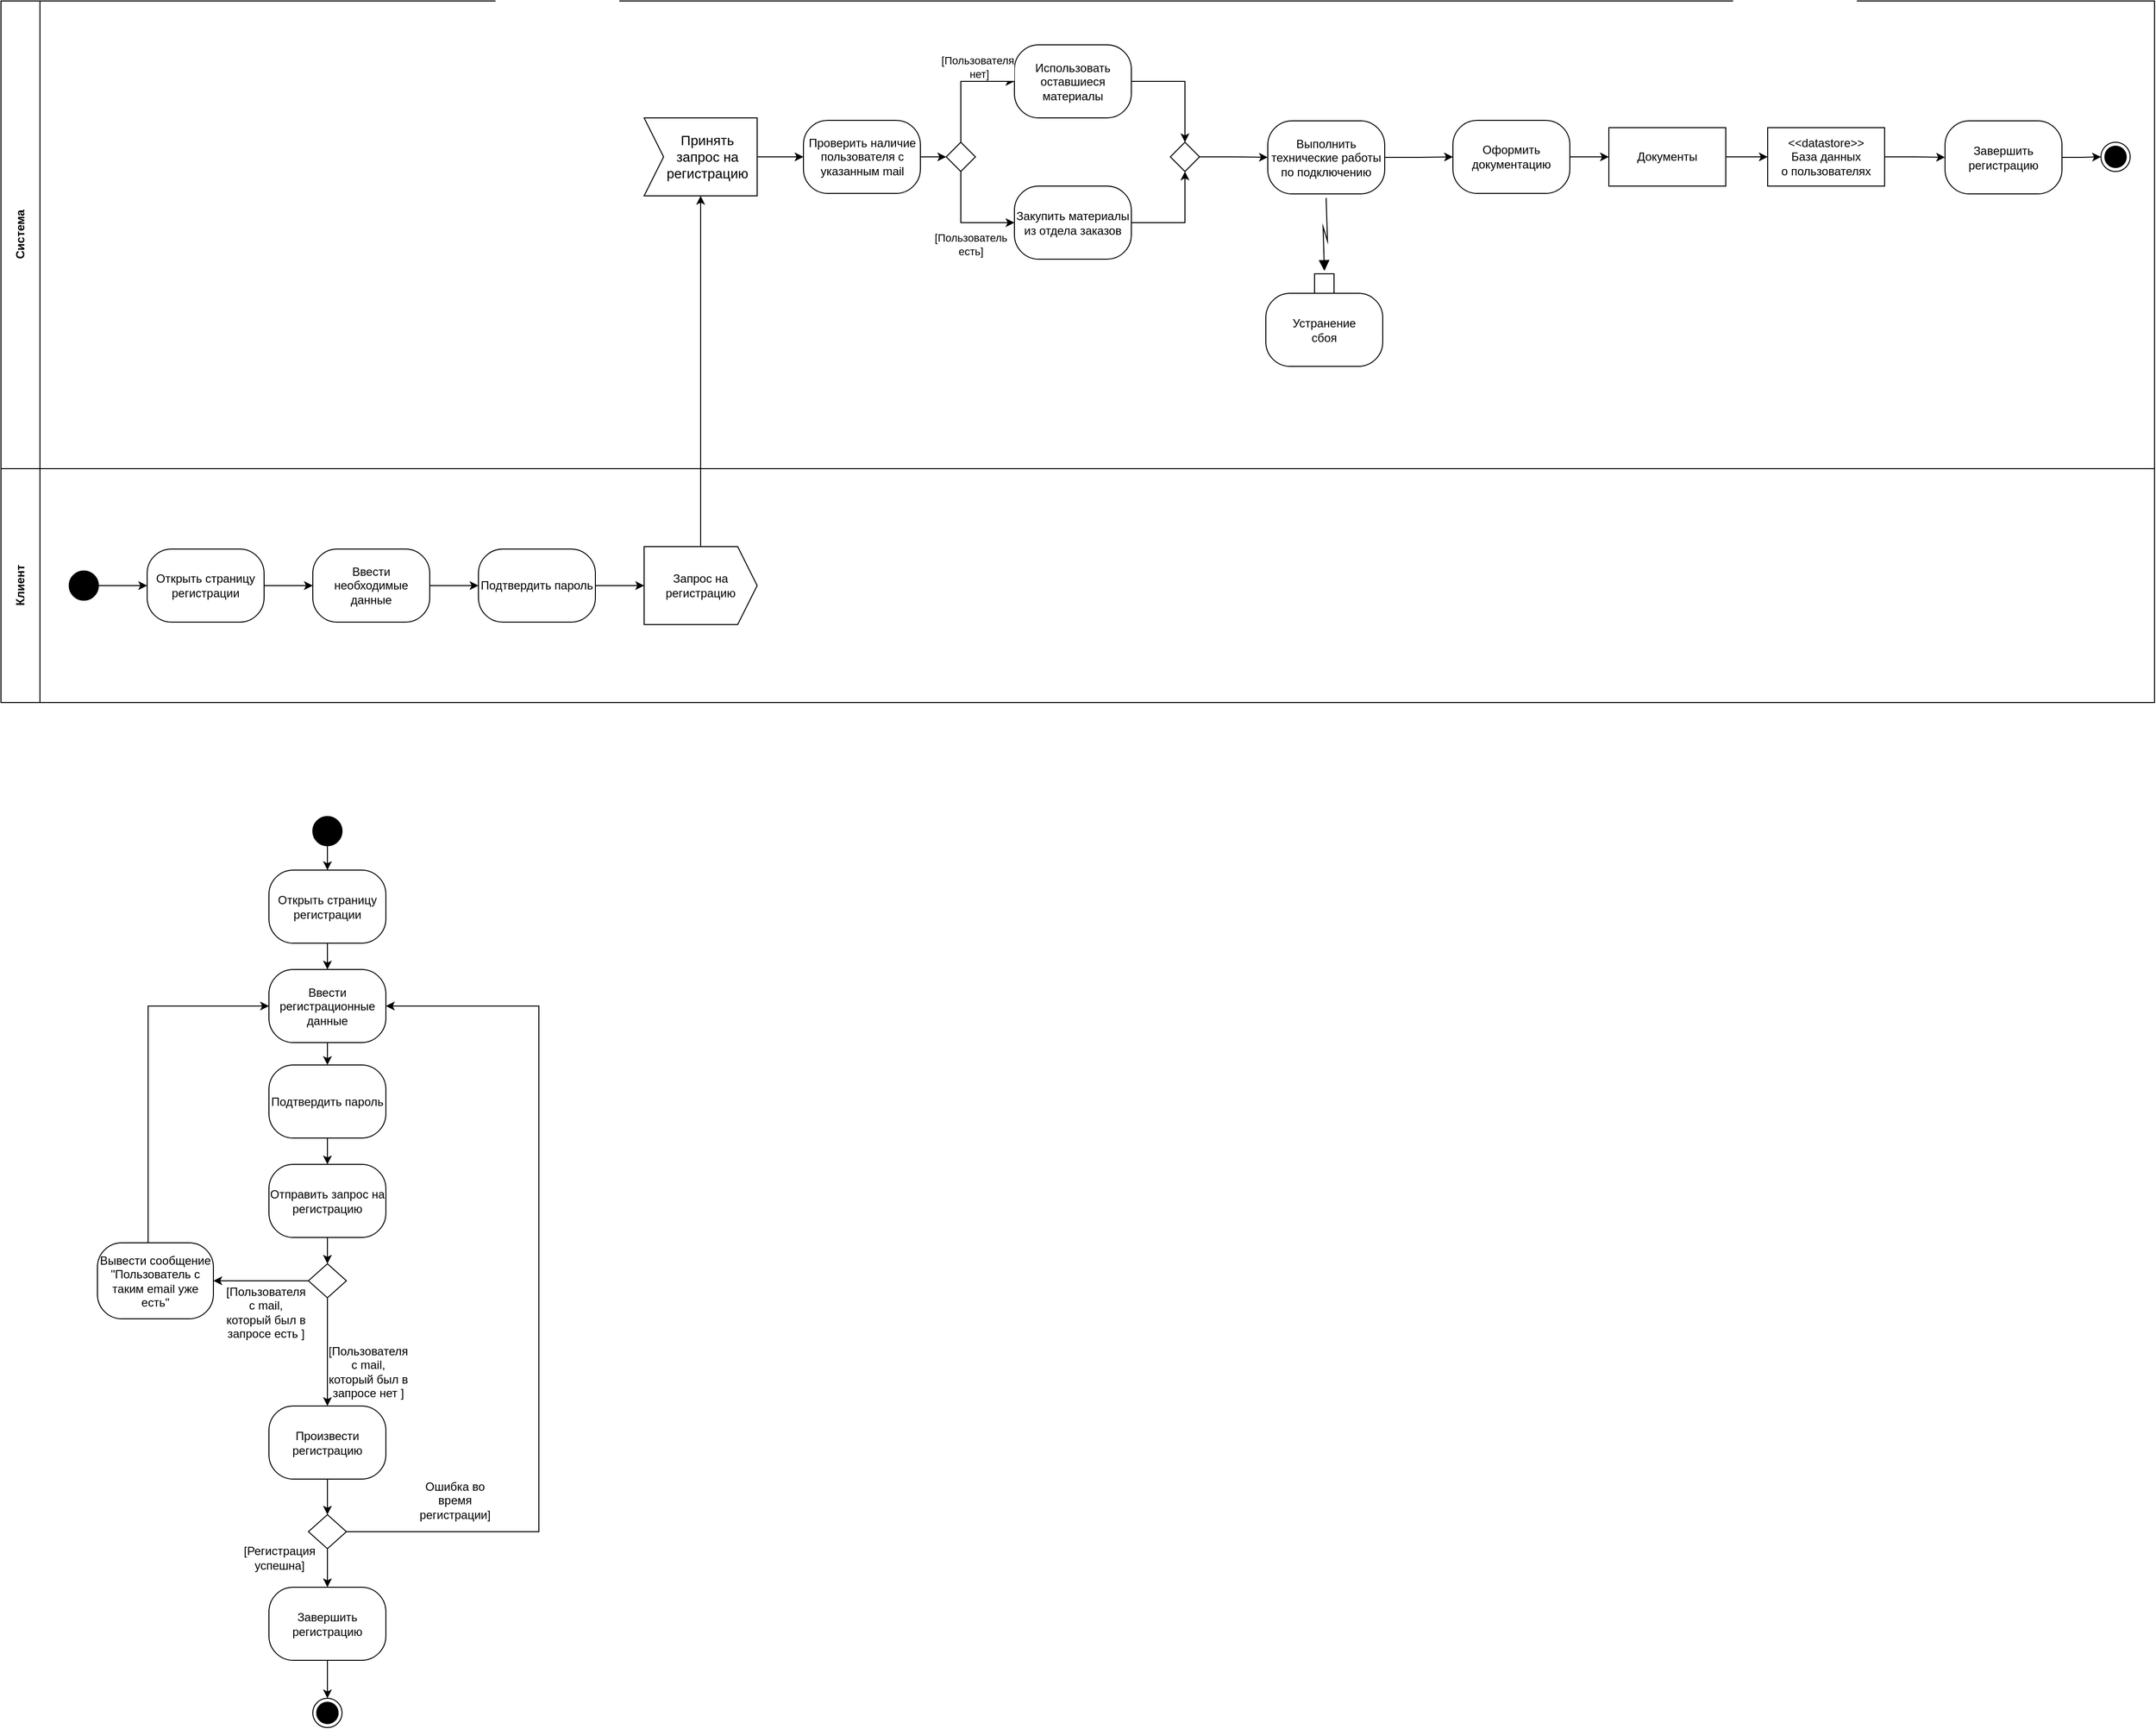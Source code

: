 <mxfile version="27.0.9" pages="2">
  <diagram name="Страница — 1" id="ON2zqmqMaEm226iKqGX9">
    <mxGraphModel dx="1678" dy="924" grid="0" gridSize="10" guides="1" tooltips="1" connect="1" arrows="1" fold="1" page="1" pageScale="1" pageWidth="2339" pageHeight="3300" math="0" shadow="0">
      <root>
        <mxCell id="0" />
        <mxCell id="1" parent="0" />
        <mxCell id="fbPKjZMYODVFtyADQj13-1" value="" style="swimlane;html=1;childLayout=stackLayout;resizeParent=1;resizeParentMax=0;horizontal=0;startSize=0;horizontalStack=0;whiteSpace=wrap;" parent="1" vertex="1">
          <mxGeometry x="116" y="243" width="2210" height="720" as="geometry" />
        </mxCell>
        <mxCell id="fbPKjZMYODVFtyADQj13-2" value="Система" style="swimlane;html=1;startSize=40;horizontal=0;" parent="fbPKjZMYODVFtyADQj13-1" vertex="1">
          <mxGeometry width="2210" height="480" as="geometry" />
        </mxCell>
        <mxCell id="fbPKjZMYODVFtyADQj13-3" value="" style="edgeStyle=orthogonalEdgeStyle;rounded=0;orthogonalLoop=1;jettySize=auto;html=1;" parent="fbPKjZMYODVFtyADQj13-2" source="fbPKjZMYODVFtyADQj13-4" target="fbPKjZMYODVFtyADQj13-23" edge="1">
          <mxGeometry relative="1" as="geometry" />
        </mxCell>
        <mxCell id="fbPKjZMYODVFtyADQj13-4" value="Принять запрос на регистрацию" style="html=1;shape=mxgraph.infographic.ribbonSimple;notch1=20;notch2=0;align=center;verticalAlign=middle;fontSize=14;fontStyle=0;fillColor=#FFFFFF;flipH=0;spacingRight=0;spacingLeft=14;whiteSpace=wrap;" parent="fbPKjZMYODVFtyADQj13-2" vertex="1">
          <mxGeometry x="660" y="120" width="116" height="80" as="geometry" />
        </mxCell>
        <mxCell id="fbPKjZMYODVFtyADQj13-5" style="edgeStyle=orthogonalEdgeStyle;rounded=0;orthogonalLoop=1;jettySize=auto;html=1;entryX=0;entryY=0.5;entryDx=0;entryDy=0;exitX=0.5;exitY=0;exitDx=0;exitDy=0;" parent="fbPKjZMYODVFtyADQj13-2" source="fbPKjZMYODVFtyADQj13-7" target="fbPKjZMYODVFtyADQj13-31" edge="1">
          <mxGeometry relative="1" as="geometry" />
        </mxCell>
        <mxCell id="fbPKjZMYODVFtyADQj13-6" style="edgeStyle=orthogonalEdgeStyle;rounded=0;orthogonalLoop=1;jettySize=auto;html=1;entryX=0;entryY=0.5;entryDx=0;entryDy=0;exitX=0.5;exitY=1;exitDx=0;exitDy=0;" parent="fbPKjZMYODVFtyADQj13-2" source="fbPKjZMYODVFtyADQj13-7" target="fbPKjZMYODVFtyADQj13-33" edge="1">
          <mxGeometry relative="1" as="geometry" />
        </mxCell>
        <mxCell id="fbPKjZMYODVFtyADQj13-7" value="" style="rhombus;spacingTop=45;" parent="fbPKjZMYODVFtyADQj13-2" vertex="1">
          <mxGeometry x="970" y="145" width="30" height="30" as="geometry" />
        </mxCell>
        <mxCell id="fbPKjZMYODVFtyADQj13-10" value="" style="shape=mxgraph.lean_mapping.electronic_info_flow_edge;html=1;rounded=0;entryX=0.5;entryY=0;entryDx=0;entryDy=0;exitX=0.5;exitY=1;exitDx=0;exitDy=0;" parent="fbPKjZMYODVFtyADQj13-2" source="fbPKjZMYODVFtyADQj13-37" target="fbPKjZMYODVFtyADQj13-14" edge="1">
          <mxGeometry width="160" relative="1" as="geometry">
            <mxPoint x="1310" y="280" as="sourcePoint" />
            <mxPoint x="1170" y="310" as="targetPoint" />
          </mxGeometry>
        </mxCell>
        <mxCell id="fbPKjZMYODVFtyADQj13-11" value="Обнаружение&lt;div&gt;инцидента&lt;/div&gt;" style="edgeLabel;html=1;align=center;verticalAlign=middle;resizable=0;points=[];" parent="fbPKjZMYODVFtyADQj13-10" vertex="1" connectable="0">
          <mxGeometry x="0.039" y="-3" relative="1" as="geometry">
            <mxPoint x="-17" y="-86" as="offset" />
          </mxGeometry>
        </mxCell>
        <mxCell id="fbPKjZMYODVFtyADQj13-12" value="" style="group" parent="fbPKjZMYODVFtyADQj13-2" vertex="1" connectable="0">
          <mxGeometry x="1298" y="280" width="120" height="95" as="geometry" />
        </mxCell>
        <mxCell id="fbPKjZMYODVFtyADQj13-13" value="&lt;div style=&quot;&quot;&gt;Устранение&lt;/div&gt;&lt;div style=&quot;&quot;&gt;сбоя&lt;/div&gt;" style="html=1;align=center;verticalAlign=middle;rounded=1;absoluteArcSize=1;arcSize=50;dashed=0;spacingTop=0;spacingRight=0;whiteSpace=wrap;" parent="fbPKjZMYODVFtyADQj13-12" vertex="1">
          <mxGeometry y="20" width="120" height="75" as="geometry" />
        </mxCell>
        <mxCell id="fbPKjZMYODVFtyADQj13-14" value="" style="html=1;align=center;verticalAlign=middle;dashed=0;whiteSpace=wrap;" parent="fbPKjZMYODVFtyADQj13-12" vertex="1">
          <mxGeometry x="50" width="20" height="20" as="geometry" />
        </mxCell>
        <mxCell id="fbPKjZMYODVFtyADQj13-15" style="edgeStyle=orthogonalEdgeStyle;rounded=0;orthogonalLoop=1;jettySize=auto;html=1;entryX=0;entryY=0.5;entryDx=0;entryDy=0;" parent="fbPKjZMYODVFtyADQj13-2" source="fbPKjZMYODVFtyADQj13-16" target="fbPKjZMYODVFtyADQj13-37" edge="1">
          <mxGeometry relative="1" as="geometry" />
        </mxCell>
        <mxCell id="fbPKjZMYODVFtyADQj13-16" value="" style="rhombus;" parent="fbPKjZMYODVFtyADQj13-2" vertex="1">
          <mxGeometry x="1200" y="145" width="30" height="30" as="geometry" />
        </mxCell>
        <mxCell id="fbPKjZMYODVFtyADQj13-17" value="" style="edgeStyle=orthogonalEdgeStyle;rounded=0;orthogonalLoop=1;jettySize=auto;html=1;" parent="fbPKjZMYODVFtyADQj13-2" source="fbPKjZMYODVFtyADQj13-18" target="fbPKjZMYODVFtyADQj13-20" edge="1">
          <mxGeometry relative="1" as="geometry" />
        </mxCell>
        <mxCell id="fbPKjZMYODVFtyADQj13-18" value="&lt;div style=&quot;&quot;&gt;Оформить&lt;/div&gt;&lt;div style=&quot;&quot;&gt;документацию&lt;/div&gt;" style="html=1;align=center;verticalAlign=middle;rounded=1;absoluteArcSize=1;arcSize=50;dashed=0;spacingTop=0;spacingRight=0;whiteSpace=wrap;" parent="fbPKjZMYODVFtyADQj13-2" vertex="1">
          <mxGeometry x="1490" y="122.5" width="120" height="75" as="geometry" />
        </mxCell>
        <mxCell id="fbPKjZMYODVFtyADQj13-19" style="edgeStyle=orthogonalEdgeStyle;rounded=0;orthogonalLoop=1;jettySize=auto;html=1;exitX=1;exitY=0.5;exitDx=0;exitDy=0;entryX=0;entryY=0.5;entryDx=0;entryDy=0;" parent="fbPKjZMYODVFtyADQj13-2" source="fbPKjZMYODVFtyADQj13-20" target="fbPKjZMYODVFtyADQj13-39" edge="1">
          <mxGeometry relative="1" as="geometry" />
        </mxCell>
        <mxCell id="fbPKjZMYODVFtyADQj13-20" value="Документы" style="html=1;align=center;verticalAlign=middle;rounded=0;absoluteArcSize=1;arcSize=10;dashed=0;whiteSpace=wrap;" parent="fbPKjZMYODVFtyADQj13-2" vertex="1">
          <mxGeometry x="1650" y="130" width="120" height="60" as="geometry" />
        </mxCell>
        <mxCell id="fbPKjZMYODVFtyADQj13-22" style="edgeStyle=orthogonalEdgeStyle;rounded=0;orthogonalLoop=1;jettySize=auto;html=1;entryX=0;entryY=0.5;entryDx=0;entryDy=0;" parent="fbPKjZMYODVFtyADQj13-2" source="fbPKjZMYODVFtyADQj13-23" target="fbPKjZMYODVFtyADQj13-7" edge="1">
          <mxGeometry relative="1" as="geometry" />
        </mxCell>
        <mxCell id="fbPKjZMYODVFtyADQj13-23" value="&lt;div style=&quot;&quot;&gt;Проверить наличие пользователя с указанным mail&lt;/div&gt;" style="html=1;align=center;verticalAlign=middle;rounded=1;absoluteArcSize=1;arcSize=50;dashed=0;spacingTop=0;spacingRight=0;whiteSpace=wrap;" parent="fbPKjZMYODVFtyADQj13-2" vertex="1">
          <mxGeometry x="823.5" y="122.5" width="120" height="75" as="geometry" />
        </mxCell>
        <mxCell id="fbPKjZMYODVFtyADQj13-24" value="" style="ellipse;html=1;shape=endState;fillColor=strokeColor;" parent="fbPKjZMYODVFtyADQj13-2" vertex="1">
          <mxGeometry x="2155" y="145" width="30" height="30" as="geometry" />
        </mxCell>
        <mxCell id="fbPKjZMYODVFtyADQj13-25" value="" style="edgeStyle=orthogonalEdgeStyle;rounded=0;orthogonalLoop=1;jettySize=auto;html=1;" parent="fbPKjZMYODVFtyADQj13-2" source="fbPKjZMYODVFtyADQj13-26" target="fbPKjZMYODVFtyADQj13-24" edge="1">
          <mxGeometry relative="1" as="geometry" />
        </mxCell>
        <mxCell id="fbPKjZMYODVFtyADQj13-26" value="&lt;div style=&quot;&quot;&gt;Завершить&lt;/div&gt;&lt;div style=&quot;&quot;&gt;регистрацию&lt;/div&gt;" style="html=1;align=center;verticalAlign=middle;rounded=1;absoluteArcSize=1;arcSize=50;dashed=0;spacingTop=0;spacingRight=0;whiteSpace=wrap;" parent="fbPKjZMYODVFtyADQj13-2" vertex="1">
          <mxGeometry x="1995" y="123" width="120" height="75" as="geometry" />
        </mxCell>
        <mxCell id="fbPKjZMYODVFtyADQj13-27" value="&lt;div style=&quot;font-size: 12px;&quot;&gt;&lt;span style=&quot;background-color: initial;&quot;&gt;Запрос на регистрацию&lt;/span&gt;&lt;/div&gt;" style="html=1;shape=mxgraph.infographic.ribbonSimple;notch1=0;notch2=20;align=center;verticalAlign=middle;fontSize=14;fontStyle=0;fillColor=#FFFFFF;whiteSpace=wrap;" parent="fbPKjZMYODVFtyADQj13-2" vertex="1">
          <mxGeometry x="660" y="560" width="116" height="80" as="geometry" />
        </mxCell>
        <mxCell id="fbPKjZMYODVFtyADQj13-28" style="edgeStyle=orthogonalEdgeStyle;rounded=0;orthogonalLoop=1;jettySize=auto;html=1;entryX=0;entryY=0;entryDx=58;entryDy=80;entryPerimeter=0;" parent="fbPKjZMYODVFtyADQj13-2" source="fbPKjZMYODVFtyADQj13-27" target="fbPKjZMYODVFtyADQj13-4" edge="1">
          <mxGeometry relative="1" as="geometry" />
        </mxCell>
        <mxCell id="fbPKjZMYODVFtyADQj13-30" style="edgeStyle=orthogonalEdgeStyle;rounded=0;orthogonalLoop=1;jettySize=auto;html=1;entryX=0.5;entryY=0;entryDx=0;entryDy=0;" parent="fbPKjZMYODVFtyADQj13-2" source="fbPKjZMYODVFtyADQj13-31" target="fbPKjZMYODVFtyADQj13-16" edge="1">
          <mxGeometry relative="1" as="geometry" />
        </mxCell>
        <mxCell id="fbPKjZMYODVFtyADQj13-31" value="Использовать оставшиеся материалы" style="html=1;align=center;verticalAlign=middle;rounded=1;absoluteArcSize=1;arcSize=50;dashed=0;spacingTop=0;spacingRight=0;whiteSpace=wrap;" parent="fbPKjZMYODVFtyADQj13-2" vertex="1">
          <mxGeometry x="1040" y="45" width="120" height="75" as="geometry" />
        </mxCell>
        <mxCell id="fbPKjZMYODVFtyADQj13-32" style="edgeStyle=orthogonalEdgeStyle;rounded=0;orthogonalLoop=1;jettySize=auto;html=1;entryX=0.5;entryY=1;entryDx=0;entryDy=0;" parent="fbPKjZMYODVFtyADQj13-2" source="fbPKjZMYODVFtyADQj13-33" target="fbPKjZMYODVFtyADQj13-16" edge="1">
          <mxGeometry relative="1" as="geometry" />
        </mxCell>
        <mxCell id="fbPKjZMYODVFtyADQj13-33" value="&lt;div style=&quot;&quot;&gt;&lt;font style=&quot;font-size: 12px;&quot;&gt;Закупить материалы из отдела заказов&lt;/font&gt;&lt;/div&gt;" style="html=1;align=center;verticalAlign=middle;rounded=1;absoluteArcSize=1;arcSize=50;dashed=0;spacingTop=0;spacingRight=0;whiteSpace=wrap;" parent="fbPKjZMYODVFtyADQj13-2" vertex="1">
          <mxGeometry x="1040" y="190" width="120" height="75" as="geometry" />
        </mxCell>
        <mxCell id="fbPKjZMYODVFtyADQj13-34" value="[Пользователь&lt;br&gt;&lt;span style=&quot;background-color: light-dark(#ffffff, var(--ge-dark-color, #121212)); color: light-dark(rgb(0, 0, 0), rgb(255, 255, 255));&quot;&gt;есть]&lt;/span&gt;" style="edgeLabel;html=1;align=center;verticalAlign=middle;resizable=0;points=[];" parent="fbPKjZMYODVFtyADQj13-2" vertex="1" connectable="0">
          <mxGeometry x="1021.0" y="243" as="geometry">
            <mxPoint x="-26" y="7" as="offset" />
          </mxGeometry>
        </mxCell>
        <mxCell id="fbPKjZMYODVFtyADQj13-35" value="[Пользователя&lt;br&gt;&amp;nbsp;нет&lt;span style=&quot;background-color: light-dark(#ffffff, var(--ge-dark-color, #121212)); color: light-dark(rgb(0, 0, 0), rgb(255, 255, 255));&quot;&gt;]&lt;/span&gt;" style="edgeLabel;html=1;align=center;verticalAlign=middle;resizable=0;points=[];" parent="fbPKjZMYODVFtyADQj13-2" vertex="1" connectable="0">
          <mxGeometry x="1000.0" y="190" as="geometry">
            <mxPoint x="2" y="-122" as="offset" />
          </mxGeometry>
        </mxCell>
        <mxCell id="fbPKjZMYODVFtyADQj13-36" style="edgeStyle=orthogonalEdgeStyle;rounded=0;orthogonalLoop=1;jettySize=auto;html=1;" parent="fbPKjZMYODVFtyADQj13-2" source="fbPKjZMYODVFtyADQj13-37" target="fbPKjZMYODVFtyADQj13-18" edge="1">
          <mxGeometry relative="1" as="geometry" />
        </mxCell>
        <mxCell id="fbPKjZMYODVFtyADQj13-37" value="Выполнить технические работы по подключению" style="html=1;align=center;verticalAlign=middle;rounded=1;absoluteArcSize=1;arcSize=50;dashed=0;spacingTop=0;spacingRight=0;whiteSpace=wrap;" parent="fbPKjZMYODVFtyADQj13-2" vertex="1">
          <mxGeometry x="1300" y="123" width="120" height="75" as="geometry" />
        </mxCell>
        <mxCell id="fbPKjZMYODVFtyADQj13-38" style="edgeStyle=orthogonalEdgeStyle;rounded=0;orthogonalLoop=1;jettySize=auto;html=1;exitX=1;exitY=0.5;exitDx=0;exitDy=0;entryX=0;entryY=0.5;entryDx=0;entryDy=0;" parent="fbPKjZMYODVFtyADQj13-2" source="fbPKjZMYODVFtyADQj13-39" target="fbPKjZMYODVFtyADQj13-26" edge="1">
          <mxGeometry relative="1" as="geometry">
            <mxPoint x="1996" y="160" as="targetPoint" />
          </mxGeometry>
        </mxCell>
        <mxCell id="fbPKjZMYODVFtyADQj13-39" value="&amp;lt;&amp;lt;datastore&amp;gt;&amp;gt;&lt;div&gt;База данных&lt;/div&gt;&lt;div&gt;о пользователях&lt;/div&gt;" style="html=1;align=center;verticalAlign=middle;rounded=0;absoluteArcSize=1;arcSize=10;dashed=0;whiteSpace=wrap;" parent="fbPKjZMYODVFtyADQj13-2" vertex="1">
          <mxGeometry x="1813" y="130" width="120" height="60" as="geometry" />
        </mxCell>
        <mxCell id="fbPKjZMYODVFtyADQj13-40" value="Клиент" style="swimlane;html=1;startSize=40;horizontal=0;" parent="fbPKjZMYODVFtyADQj13-1" vertex="1">
          <mxGeometry y="480" width="2210" height="240" as="geometry" />
        </mxCell>
        <mxCell id="fbPKjZMYODVFtyADQj13-41" value="" style="edgeStyle=orthogonalEdgeStyle;rounded=0;orthogonalLoop=1;jettySize=auto;html=1;" parent="fbPKjZMYODVFtyADQj13-40" source="fbPKjZMYODVFtyADQj13-42" target="fbPKjZMYODVFtyADQj13-44" edge="1">
          <mxGeometry relative="1" as="geometry" />
        </mxCell>
        <mxCell id="fbPKjZMYODVFtyADQj13-42" value="" style="ellipse;fillColor=strokeColor;html=1;" parent="fbPKjZMYODVFtyADQj13-40" vertex="1">
          <mxGeometry x="70" y="105" width="30" height="30" as="geometry" />
        </mxCell>
        <mxCell id="fbPKjZMYODVFtyADQj13-43" value="" style="edgeStyle=orthogonalEdgeStyle;rounded=0;orthogonalLoop=1;jettySize=auto;html=1;" parent="fbPKjZMYODVFtyADQj13-40" source="fbPKjZMYODVFtyADQj13-44" target="fbPKjZMYODVFtyADQj13-46" edge="1">
          <mxGeometry relative="1" as="geometry" />
        </mxCell>
        <mxCell id="fbPKjZMYODVFtyADQj13-44" value="&lt;div style=&quot;&quot;&gt;Открыть страницу регистрации&lt;/div&gt;" style="html=1;align=center;verticalAlign=middle;rounded=1;absoluteArcSize=1;arcSize=50;dashed=0;spacingTop=0;spacingRight=0;whiteSpace=wrap;" parent="fbPKjZMYODVFtyADQj13-40" vertex="1">
          <mxGeometry x="150" y="82.5" width="120" height="75" as="geometry" />
        </mxCell>
        <mxCell id="fbPKjZMYODVFtyADQj13-45" value="" style="edgeStyle=orthogonalEdgeStyle;rounded=0;orthogonalLoop=1;jettySize=auto;html=1;" parent="fbPKjZMYODVFtyADQj13-40" source="fbPKjZMYODVFtyADQj13-46" target="fbPKjZMYODVFtyADQj13-47" edge="1">
          <mxGeometry relative="1" as="geometry" />
        </mxCell>
        <mxCell id="fbPKjZMYODVFtyADQj13-46" value="Ввести необходимые данные" style="html=1;align=center;verticalAlign=middle;rounded=1;absoluteArcSize=1;arcSize=50;dashed=0;spacingTop=0;spacingRight=0;whiteSpace=wrap;" parent="fbPKjZMYODVFtyADQj13-40" vertex="1">
          <mxGeometry x="320" y="82.5" width="120" height="75" as="geometry" />
        </mxCell>
        <mxCell id="fbPKjZMYODVFtyADQj13-47" value="&lt;div style=&quot;&quot;&gt;Подтвердить пароль&lt;/div&gt;" style="html=1;align=center;verticalAlign=middle;rounded=1;absoluteArcSize=1;arcSize=50;dashed=0;spacingTop=0;spacingRight=0;whiteSpace=wrap;" parent="fbPKjZMYODVFtyADQj13-40" vertex="1">
          <mxGeometry x="490" y="82.5" width="120" height="75" as="geometry" />
        </mxCell>
        <mxCell id="fbPKjZMYODVFtyADQj13-48" value="" style="edgeStyle=orthogonalEdgeStyle;rounded=0;orthogonalLoop=1;jettySize=auto;html=1;" parent="fbPKjZMYODVFtyADQj13-1" source="fbPKjZMYODVFtyADQj13-47" target="fbPKjZMYODVFtyADQj13-27" edge="1">
          <mxGeometry relative="1" as="geometry" />
        </mxCell>
        <mxCell id="fbPKjZMYODVFtyADQj13-51" value="" style="edgeStyle=orthogonalEdgeStyle;rounded=0;orthogonalLoop=1;jettySize=auto;html=1;" parent="1" source="fbPKjZMYODVFtyADQj13-52" target="fbPKjZMYODVFtyADQj13-54" edge="1">
          <mxGeometry relative="1" as="geometry" />
        </mxCell>
        <mxCell id="fbPKjZMYODVFtyADQj13-52" value="" style="ellipse;fillColor=strokeColor;html=1;" parent="1" vertex="1">
          <mxGeometry x="436" y="1080" width="30" height="30" as="geometry" />
        </mxCell>
        <mxCell id="fbPKjZMYODVFtyADQj13-53" value="" style="edgeStyle=orthogonalEdgeStyle;rounded=0;orthogonalLoop=1;jettySize=auto;html=1;" parent="1" source="fbPKjZMYODVFtyADQj13-54" target="fbPKjZMYODVFtyADQj13-56" edge="1">
          <mxGeometry relative="1" as="geometry" />
        </mxCell>
        <mxCell id="fbPKjZMYODVFtyADQj13-54" value="&lt;div style=&quot;&quot;&gt;Открыть страницу регистрации&lt;/div&gt;" style="html=1;align=center;verticalAlign=middle;rounded=1;absoluteArcSize=1;arcSize=50;dashed=0;spacingTop=0;spacingRight=0;whiteSpace=wrap;" parent="1" vertex="1">
          <mxGeometry x="391" y="1135" width="120" height="75" as="geometry" />
        </mxCell>
        <mxCell id="fbPKjZMYODVFtyADQj13-55" value="" style="edgeStyle=orthogonalEdgeStyle;rounded=0;orthogonalLoop=1;jettySize=auto;html=1;" parent="1" source="fbPKjZMYODVFtyADQj13-56" target="fbPKjZMYODVFtyADQj13-57" edge="1">
          <mxGeometry relative="1" as="geometry" />
        </mxCell>
        <mxCell id="fbPKjZMYODVFtyADQj13-56" value="Ввести регистрационные данные" style="html=1;align=center;verticalAlign=middle;rounded=1;absoluteArcSize=1;arcSize=50;dashed=0;spacingTop=0;spacingRight=0;whiteSpace=wrap;" parent="1" vertex="1">
          <mxGeometry x="391" y="1237" width="120" height="75" as="geometry" />
        </mxCell>
        <mxCell id="fbPKjZMYODVFtyADQj13-60" style="edgeStyle=orthogonalEdgeStyle;rounded=0;orthogonalLoop=1;jettySize=auto;html=1;entryX=0.5;entryY=0;entryDx=0;entryDy=0;" parent="1" source="fbPKjZMYODVFtyADQj13-57" target="fbPKjZMYODVFtyADQj13-59" edge="1">
          <mxGeometry relative="1" as="geometry" />
        </mxCell>
        <mxCell id="fbPKjZMYODVFtyADQj13-57" value="&lt;div style=&quot;&quot;&gt;Подтвердить пароль&lt;/div&gt;" style="html=1;align=center;verticalAlign=middle;rounded=1;absoluteArcSize=1;arcSize=50;dashed=0;spacingTop=0;spacingRight=0;whiteSpace=wrap;" parent="1" vertex="1">
          <mxGeometry x="391" y="1335" width="120" height="75" as="geometry" />
        </mxCell>
        <mxCell id="fbPKjZMYODVFtyADQj13-62" style="edgeStyle=orthogonalEdgeStyle;rounded=0;orthogonalLoop=1;jettySize=auto;html=1;" parent="1" source="fbPKjZMYODVFtyADQj13-59" target="fbPKjZMYODVFtyADQj13-61" edge="1">
          <mxGeometry relative="1" as="geometry" />
        </mxCell>
        <mxCell id="fbPKjZMYODVFtyADQj13-59" value="&lt;div style=&quot;&quot;&gt;Отправить запрос на регистрацию&lt;/div&gt;" style="html=1;align=center;verticalAlign=middle;rounded=1;absoluteArcSize=1;arcSize=50;dashed=0;spacingTop=0;spacingRight=0;whiteSpace=wrap;" parent="1" vertex="1">
          <mxGeometry x="391" y="1437" width="120" height="75" as="geometry" />
        </mxCell>
        <mxCell id="fbPKjZMYODVFtyADQj13-65" style="edgeStyle=orthogonalEdgeStyle;rounded=0;orthogonalLoop=1;jettySize=auto;html=1;" parent="1" source="fbPKjZMYODVFtyADQj13-61" target="fbPKjZMYODVFtyADQj13-64" edge="1">
          <mxGeometry relative="1" as="geometry" />
        </mxCell>
        <mxCell id="fbPKjZMYODVFtyADQj13-70" style="edgeStyle=orthogonalEdgeStyle;rounded=0;orthogonalLoop=1;jettySize=auto;html=1;entryX=1;entryY=0.5;entryDx=0;entryDy=0;" parent="1" source="fbPKjZMYODVFtyADQj13-61" target="fbPKjZMYODVFtyADQj13-69" edge="1">
          <mxGeometry relative="1" as="geometry" />
        </mxCell>
        <mxCell id="fbPKjZMYODVFtyADQj13-61" value="" style="rhombus;whiteSpace=wrap;html=1;" parent="1" vertex="1">
          <mxGeometry x="431.5" y="1539" width="39" height="35" as="geometry" />
        </mxCell>
        <mxCell id="fbPKjZMYODVFtyADQj13-77" style="edgeStyle=orthogonalEdgeStyle;rounded=0;orthogonalLoop=1;jettySize=auto;html=1;entryX=0.5;entryY=0;entryDx=0;entryDy=0;" parent="1" source="fbPKjZMYODVFtyADQj13-64" target="fbPKjZMYODVFtyADQj13-74" edge="1">
          <mxGeometry relative="1" as="geometry" />
        </mxCell>
        <mxCell id="fbPKjZMYODVFtyADQj13-64" value="&lt;div style=&quot;&quot;&gt;Произвести регистрацию&lt;/div&gt;" style="html=1;align=center;verticalAlign=middle;rounded=1;absoluteArcSize=1;arcSize=50;dashed=0;spacingTop=0;spacingRight=0;whiteSpace=wrap;" parent="1" vertex="1">
          <mxGeometry x="391" y="1685" width="120" height="75" as="geometry" />
        </mxCell>
        <mxCell id="fbPKjZMYODVFtyADQj13-68" value="[Пользователя с mail, который был в запросе нет ]" style="text;html=1;align=center;verticalAlign=middle;whiteSpace=wrap;rounded=0;" parent="1" vertex="1">
          <mxGeometry x="463" y="1635" width="60" height="30" as="geometry" />
        </mxCell>
        <mxCell id="fbPKjZMYODVFtyADQj13-72" style="edgeStyle=orthogonalEdgeStyle;rounded=0;orthogonalLoop=1;jettySize=auto;html=1;entryX=0;entryY=0.5;entryDx=0;entryDy=0;" parent="1" source="fbPKjZMYODVFtyADQj13-69" target="fbPKjZMYODVFtyADQj13-56" edge="1">
          <mxGeometry relative="1" as="geometry">
            <Array as="points">
              <mxPoint x="267" y="1274" />
            </Array>
          </mxGeometry>
        </mxCell>
        <mxCell id="fbPKjZMYODVFtyADQj13-69" value="&lt;div style=&quot;&quot;&gt;Вывести сообщение &quot;Пользователь с таким email уже есть&quot;&lt;/div&gt;" style="html=1;align=center;verticalAlign=middle;rounded=1;absoluteArcSize=1;arcSize=50;dashed=0;spacingTop=0;spacingRight=0;whiteSpace=wrap;" parent="1" vertex="1">
          <mxGeometry x="215" y="1517.5" width="119" height="78" as="geometry" />
        </mxCell>
        <mxCell id="fbPKjZMYODVFtyADQj13-71" value="[Пользователя с mail, который был в запросе есть ]" style="text;html=1;align=center;verticalAlign=middle;whiteSpace=wrap;rounded=0;" parent="1" vertex="1">
          <mxGeometry x="358" y="1574" width="60" height="30" as="geometry" />
        </mxCell>
        <mxCell id="fbPKjZMYODVFtyADQj13-73" style="edgeStyle=orthogonalEdgeStyle;rounded=0;orthogonalLoop=1;jettySize=auto;html=1;entryX=0.5;entryY=0;entryDx=0;entryDy=0;" parent="1" source="fbPKjZMYODVFtyADQj13-74" target="fbPKjZMYODVFtyADQj13-85" edge="1">
          <mxGeometry relative="1" as="geometry">
            <mxPoint x="451" y="1924" as="targetPoint" />
          </mxGeometry>
        </mxCell>
        <mxCell id="fbPKjZMYODVFtyADQj13-82" style="edgeStyle=orthogonalEdgeStyle;rounded=0;orthogonalLoop=1;jettySize=auto;html=1;entryX=1;entryY=0.5;entryDx=0;entryDy=0;" parent="1" source="fbPKjZMYODVFtyADQj13-74" target="fbPKjZMYODVFtyADQj13-56" edge="1">
          <mxGeometry relative="1" as="geometry">
            <Array as="points">
              <mxPoint x="668" y="1814" />
              <mxPoint x="668" y="1274" />
            </Array>
          </mxGeometry>
        </mxCell>
        <mxCell id="fbPKjZMYODVFtyADQj13-74" value="" style="rhombus;whiteSpace=wrap;html=1;" parent="1" vertex="1">
          <mxGeometry x="431.5" y="1796.5" width="39" height="35" as="geometry" />
        </mxCell>
        <mxCell id="fbPKjZMYODVFtyADQj13-80" value="[Регистрация успешна]" style="text;html=1;align=center;verticalAlign=middle;whiteSpace=wrap;rounded=0;" parent="1" vertex="1">
          <mxGeometry x="371.5" y="1826" width="60" height="30" as="geometry" />
        </mxCell>
        <mxCell id="fbPKjZMYODVFtyADQj13-81" value="Ошибка во время регистрации]" style="text;html=1;align=center;verticalAlign=middle;whiteSpace=wrap;rounded=0;" parent="1" vertex="1">
          <mxGeometry x="552" y="1766.5" width="60" height="30" as="geometry" />
        </mxCell>
        <mxCell id="fbPKjZMYODVFtyADQj13-84" value="" style="ellipse;html=1;shape=endState;fillColor=strokeColor;" parent="1" vertex="1">
          <mxGeometry x="436" y="1985" width="30" height="30" as="geometry" />
        </mxCell>
        <mxCell id="fbPKjZMYODVFtyADQj13-87" style="edgeStyle=orthogonalEdgeStyle;rounded=0;orthogonalLoop=1;jettySize=auto;html=1;entryX=0.5;entryY=0;entryDx=0;entryDy=0;" parent="1" source="fbPKjZMYODVFtyADQj13-85" target="fbPKjZMYODVFtyADQj13-84" edge="1">
          <mxGeometry relative="1" as="geometry" />
        </mxCell>
        <mxCell id="fbPKjZMYODVFtyADQj13-85" value="&lt;div style=&quot;&quot;&gt;Завершить&lt;/div&gt;&lt;div style=&quot;&quot;&gt;регистрацию&lt;/div&gt;" style="html=1;align=center;verticalAlign=middle;rounded=1;absoluteArcSize=1;arcSize=50;dashed=0;spacingTop=0;spacingRight=0;whiteSpace=wrap;" parent="1" vertex="1">
          <mxGeometry x="391" y="1871" width="120" height="75" as="geometry" />
        </mxCell>
      </root>
    </mxGraphModel>
  </diagram>
  <diagram id="CT4s-I7QScUAeWMvDXmU" name="Страница — 2">
    <mxGraphModel dx="1413" dy="792" grid="0" gridSize="10" guides="1" tooltips="1" connect="1" arrows="1" fold="1" page="1" pageScale="1" pageWidth="2339" pageHeight="3300" math="0" shadow="0">
      <root>
        <mxCell id="0" />
        <mxCell id="1" parent="0" />
        <mxCell id="hWFz378rUtDhTfB7U8Hd-1" value="Редактирование заявки" style="shape=umlFrame;whiteSpace=wrap;html=1;pointerEvents=0;recursiveResize=0;container=1;collapsible=0;width=160;" vertex="1" parent="1">
          <mxGeometry x="20" y="90" width="680" height="939" as="geometry" />
        </mxCell>
        <mxCell id="hWFz378rUtDhTfB7U8Hd-2" value="" style="edgeStyle=orthogonalEdgeStyle;rounded=0;orthogonalLoop=1;jettySize=auto;html=1;" edge="1" parent="hWFz378rUtDhTfB7U8Hd-1" source="hWFz378rUtDhTfB7U8Hd-4" target="hWFz378rUtDhTfB7U8Hd-7">
          <mxGeometry relative="1" as="geometry" />
        </mxCell>
        <mxCell id="hWFz378rUtDhTfB7U8Hd-3" value="Запуск приложения" style="edgeLabel;html=1;align=center;verticalAlign=middle;resizable=0;points=[];" vertex="1" connectable="0" parent="hWFz378rUtDhTfB7U8Hd-2">
          <mxGeometry x="-0.4" y="2" relative="1" as="geometry">
            <mxPoint x="-67" as="offset" />
          </mxGeometry>
        </mxCell>
        <mxCell id="hWFz378rUtDhTfB7U8Hd-4" value="" style="ellipse;fillColor=strokeColor;html=1;" vertex="1" parent="hWFz378rUtDhTfB7U8Hd-1">
          <mxGeometry x="280" y="40" width="30" height="30" as="geometry" />
        </mxCell>
        <mxCell id="hWFz378rUtDhTfB7U8Hd-5" value="" style="edgeStyle=orthogonalEdgeStyle;rounded=0;orthogonalLoop=1;jettySize=auto;html=1;" edge="1" parent="hWFz378rUtDhTfB7U8Hd-1" source="hWFz378rUtDhTfB7U8Hd-7" target="hWFz378rUtDhTfB7U8Hd-10">
          <mxGeometry relative="1" as="geometry" />
        </mxCell>
        <mxCell id="hWFz378rUtDhTfB7U8Hd-6" value="Переход на страницу входа" style="edgeLabel;html=1;align=center;verticalAlign=middle;resizable=0;points=[];" vertex="1" connectable="0" parent="hWFz378rUtDhTfB7U8Hd-5">
          <mxGeometry x="-0.3" y="2" relative="1" as="geometry">
            <mxPoint x="-97" as="offset" />
          </mxGeometry>
        </mxCell>
        <mxCell id="hWFz378rUtDhTfB7U8Hd-7" value="Приложение грузоперевозки запущено" style="html=1;align=center;verticalAlign=top;rounded=1;absoluteArcSize=1;arcSize=10;dashed=0;whiteSpace=wrap;" vertex="1" parent="hWFz378rUtDhTfB7U8Hd-1">
          <mxGeometry x="225" y="101" width="140" height="49" as="geometry" />
        </mxCell>
        <mxCell id="hWFz378rUtDhTfB7U8Hd-44" style="edgeStyle=orthogonalEdgeStyle;rounded=0;orthogonalLoop=1;jettySize=auto;html=1;entryX=0.5;entryY=0;entryDx=0;entryDy=0;" edge="1" parent="hWFz378rUtDhTfB7U8Hd-1" source="hWFz378rUtDhTfB7U8Hd-10" target="hWFz378rUtDhTfB7U8Hd-42">
          <mxGeometry relative="1" as="geometry" />
        </mxCell>
        <mxCell id="hWFz378rUtDhTfB7U8Hd-10" value="Страница входа в приложение" style="html=1;align=center;verticalAlign=top;rounded=1;absoluteArcSize=1;arcSize=10;dashed=0;whiteSpace=wrap;" vertex="1" parent="hWFz378rUtDhTfB7U8Hd-1">
          <mxGeometry x="225" y="190" width="140" height="40" as="geometry" />
        </mxCell>
        <mxCell id="hWFz378rUtDhTfB7U8Hd-11" value="" style="edgeStyle=orthogonalEdgeStyle;rounded=0;orthogonalLoop=1;jettySize=auto;html=1;" edge="1" parent="hWFz378rUtDhTfB7U8Hd-1" source="hWFz378rUtDhTfB7U8Hd-12" target="hWFz378rUtDhTfB7U8Hd-17">
          <mxGeometry relative="1" as="geometry" />
        </mxCell>
        <mxCell id="hWFz378rUtDhTfB7U8Hd-12" value="Страница редактирования выбранной заявки" style="html=1;align=center;verticalAlign=top;rounded=1;absoluteArcSize=1;arcSize=10;dashed=0;whiteSpace=wrap;" vertex="1" parent="hWFz378rUtDhTfB7U8Hd-1">
          <mxGeometry x="225" y="344" width="140" height="53" as="geometry" />
        </mxCell>
        <mxCell id="hWFz378rUtDhTfB7U8Hd-13" style="edgeStyle=orthogonalEdgeStyle;rounded=0;orthogonalLoop=1;jettySize=auto;html=1;entryX=0.5;entryY=0;entryDx=0;entryDy=0;" edge="1" parent="hWFz378rUtDhTfB7U8Hd-1" source="hWFz378rUtDhTfB7U8Hd-17" target="hWFz378rUtDhTfB7U8Hd-19">
          <mxGeometry relative="1" as="geometry">
            <mxPoint x="170" y="516" as="targetPoint" />
          </mxGeometry>
        </mxCell>
        <mxCell id="hWFz378rUtDhTfB7U8Hd-14" value="[все хорошо]/сообщение" style="edgeLabel;html=1;align=center;verticalAlign=middle;resizable=0;points=[];" vertex="1" connectable="0" parent="hWFz378rUtDhTfB7U8Hd-13">
          <mxGeometry x="0.005" y="-3" relative="1" as="geometry">
            <mxPoint x="13" y="-12" as="offset" />
          </mxGeometry>
        </mxCell>
        <mxCell id="hWFz378rUtDhTfB7U8Hd-15" style="edgeStyle=orthogonalEdgeStyle;rounded=0;orthogonalLoop=1;jettySize=auto;html=1;entryX=0.5;entryY=0;entryDx=0;entryDy=0;" edge="1" parent="hWFz378rUtDhTfB7U8Hd-1" source="hWFz378rUtDhTfB7U8Hd-17" target="hWFz378rUtDhTfB7U8Hd-21">
          <mxGeometry relative="1" as="geometry" />
        </mxCell>
        <mxCell id="hWFz378rUtDhTfB7U8Hd-16" value="[есть замечания]" style="edgeLabel;html=1;align=center;verticalAlign=middle;resizable=0;points=[];" vertex="1" connectable="0" parent="hWFz378rUtDhTfB7U8Hd-15">
          <mxGeometry x="-0.39" y="4" relative="1" as="geometry">
            <mxPoint y="-11" as="offset" />
          </mxGeometry>
        </mxCell>
        <mxCell id="hWFz378rUtDhTfB7U8Hd-17" value="" style="rhombus;" vertex="1" parent="hWFz378rUtDhTfB7U8Hd-1">
          <mxGeometry x="280" y="435" width="30" height="30" as="geometry" />
        </mxCell>
        <mxCell id="hWFz378rUtDhTfB7U8Hd-47" style="edgeStyle=orthogonalEdgeStyle;rounded=0;orthogonalLoop=1;jettySize=auto;html=1;entryX=0;entryY=0.5;entryDx=0;entryDy=0;" edge="1" parent="hWFz378rUtDhTfB7U8Hd-1" source="hWFz378rUtDhTfB7U8Hd-19" target="hWFz378rUtDhTfB7U8Hd-39">
          <mxGeometry relative="1" as="geometry">
            <Array as="points">
              <mxPoint x="173" y="863" />
            </Array>
          </mxGeometry>
        </mxCell>
        <mxCell id="hWFz378rUtDhTfB7U8Hd-19" value="Отмена изменений" style="html=1;align=center;verticalAlign=top;rounded=1;absoluteArcSize=1;arcSize=10;dashed=0;whiteSpace=wrap;" vertex="1" parent="hWFz378rUtDhTfB7U8Hd-1">
          <mxGeometry x="104" y="542" width="140" height="40" as="geometry" />
        </mxCell>
        <mxCell id="hWFz378rUtDhTfB7U8Hd-20" value="" style="edgeStyle=orthogonalEdgeStyle;rounded=0;orthogonalLoop=1;jettySize=auto;html=1;entryX=0.412;entryY=0.194;entryDx=0;entryDy=0;entryPerimeter=0;" edge="1" parent="hWFz378rUtDhTfB7U8Hd-1" source="hWFz378rUtDhTfB7U8Hd-21" target="hWFz378rUtDhTfB7U8Hd-23">
          <mxGeometry relative="1" as="geometry" />
        </mxCell>
        <mxCell id="hWFz378rUtDhTfB7U8Hd-21" value="Форма для изменения Заявки" style="html=1;align=center;verticalAlign=top;rounded=1;absoluteArcSize=1;arcSize=10;dashed=0;whiteSpace=wrap;" vertex="1" parent="hWFz378rUtDhTfB7U8Hd-1">
          <mxGeometry x="366" y="516" width="140" height="40" as="geometry" />
        </mxCell>
        <mxCell id="hWFz378rUtDhTfB7U8Hd-48" style="edgeStyle=orthogonalEdgeStyle;rounded=0;orthogonalLoop=1;jettySize=auto;html=1;entryX=0.5;entryY=0;entryDx=0;entryDy=0;" edge="1" parent="hWFz378rUtDhTfB7U8Hd-1" source="hWFz378rUtDhTfB7U8Hd-23" target="hWFz378rUtDhTfB7U8Hd-37">
          <mxGeometry relative="1" as="geometry" />
        </mxCell>
        <mxCell id="hWFz378rUtDhTfB7U8Hd-23" value="Изменение заявки" style="shape=folder;align=center;verticalAlign=middle;fontStyle=0;tabWidth=120;tabHeight=30;tabPosition=left;html=1;boundedLbl=1;labelInHeader=1;rounded=1;absoluteArcSize=1;arcSize=10;whiteSpace=wrap;" vertex="1" parent="hWFz378rUtDhTfB7U8Hd-1">
          <mxGeometry x="280" y="587" width="380" height="162" as="geometry" />
        </mxCell>
        <mxCell id="hWFz378rUtDhTfB7U8Hd-24" value="" style="edgeStyle=orthogonalEdgeStyle;rounded=0;orthogonalLoop=1;jettySize=auto;html=1;" edge="1" parent="hWFz378rUtDhTfB7U8Hd-1" source="hWFz378rUtDhTfB7U8Hd-25" target="hWFz378rUtDhTfB7U8Hd-28">
          <mxGeometry relative="1" as="geometry" />
        </mxCell>
        <mxCell id="hWFz378rUtDhTfB7U8Hd-25" value="H" style="ellipse;html=1;" vertex="1" parent="hWFz378rUtDhTfB7U8Hd-1">
          <mxGeometry x="290" y="668" width="30" height="30" as="geometry" />
        </mxCell>
        <mxCell id="hWFz378rUtDhTfB7U8Hd-26" value="" style="edgeStyle=orthogonalEdgeStyle;rounded=0;orthogonalLoop=1;jettySize=auto;html=1;" edge="1" parent="hWFz378rUtDhTfB7U8Hd-1" source="hWFz378rUtDhTfB7U8Hd-28" target="hWFz378rUtDhTfB7U8Hd-32">
          <mxGeometry relative="1" as="geometry">
            <Array as="points">
              <mxPoint x="370" y="708" />
              <mxPoint x="370" y="708" />
            </Array>
          </mxGeometry>
        </mxCell>
        <mxCell id="hWFz378rUtDhTfB7U8Hd-27" value="" style="edgeStyle=orthogonalEdgeStyle;rounded=0;orthogonalLoop=1;jettySize=auto;html=1;entryX=0;entryY=0.5;entryDx=0;entryDy=0;" edge="1" parent="hWFz378rUtDhTfB7U8Hd-1" source="hWFz378rUtDhTfB7U8Hd-28" target="hWFz378rUtDhTfB7U8Hd-30">
          <mxGeometry relative="1" as="geometry">
            <Array as="points">
              <mxPoint x="380" y="658" />
              <mxPoint x="380" y="658" />
            </Array>
          </mxGeometry>
        </mxCell>
        <mxCell id="hWFz378rUtDhTfB7U8Hd-28" value="" style="html=1;points=[];perimeter=orthogonalPerimeter;fillColor=strokeColor;" vertex="1" parent="hWFz378rUtDhTfB7U8Hd-1">
          <mxGeometry x="360" y="643" width="5" height="80" as="geometry" />
        </mxCell>
        <mxCell id="hWFz378rUtDhTfB7U8Hd-29" value="" style="edgeStyle=orthogonalEdgeStyle;rounded=0;orthogonalLoop=1;jettySize=auto;html=1;" edge="1" parent="hWFz378rUtDhTfB7U8Hd-1" source="hWFz378rUtDhTfB7U8Hd-30" target="hWFz378rUtDhTfB7U8Hd-35">
          <mxGeometry relative="1" as="geometry" />
        </mxCell>
        <mxCell id="hWFz378rUtDhTfB7U8Hd-30" value="&lt;div&gt;&lt;span style=&quot;background-color: initial;&quot;&gt;Добавить изменение&lt;/span&gt;&lt;br&gt;&lt;/div&gt;" style="html=1;align=center;verticalAlign=top;rounded=1;absoluteArcSize=1;arcSize=10;dashed=0;whiteSpace=wrap;" vertex="1" parent="hWFz378rUtDhTfB7U8Hd-1">
          <mxGeometry x="399" y="643" width="130" height="30" as="geometry" />
        </mxCell>
        <mxCell id="hWFz378rUtDhTfB7U8Hd-31" value="" style="edgeStyle=orthogonalEdgeStyle;rounded=0;orthogonalLoop=1;jettySize=auto;html=1;" edge="1" parent="hWFz378rUtDhTfB7U8Hd-1" source="hWFz378rUtDhTfB7U8Hd-32" target="hWFz378rUtDhTfB7U8Hd-35">
          <mxGeometry relative="1" as="geometry" />
        </mxCell>
        <mxCell id="hWFz378rUtDhTfB7U8Hd-32" value="&lt;div&gt;&lt;span style=&quot;background-color: initial;&quot;&gt;Удалить изменение&lt;/span&gt;&lt;br&gt;&lt;/div&gt;" style="html=1;align=center;verticalAlign=top;rounded=1;absoluteArcSize=1;arcSize=10;dashed=0;whiteSpace=wrap;" vertex="1" parent="hWFz378rUtDhTfB7U8Hd-1">
          <mxGeometry x="400" y="693" width="130" height="30" as="geometry" />
        </mxCell>
        <mxCell id="hWFz378rUtDhTfB7U8Hd-33" value="" style="edgeStyle=orthogonalEdgeStyle;rounded=0;orthogonalLoop=1;jettySize=auto;html=1;" edge="1" parent="hWFz378rUtDhTfB7U8Hd-1" source="hWFz378rUtDhTfB7U8Hd-34" target="hWFz378rUtDhTfB7U8Hd-35">
          <mxGeometry relative="1" as="geometry" />
        </mxCell>
        <mxCell id="hWFz378rUtDhTfB7U8Hd-34" value="" style="html=1;points=[];perimeter=orthogonalPerimeter;fillColor=strokeColor;" vertex="1" parent="hWFz378rUtDhTfB7U8Hd-1">
          <mxGeometry x="570" y="643" width="5" height="80" as="geometry" />
        </mxCell>
        <mxCell id="hWFz378rUtDhTfB7U8Hd-35" value="" style="ellipse;html=1;shape=endState;fillColor=strokeColor;" vertex="1" parent="hWFz378rUtDhTfB7U8Hd-1">
          <mxGeometry x="620" y="668" width="30" height="30" as="geometry" />
        </mxCell>
        <mxCell id="hWFz378rUtDhTfB7U8Hd-49" style="edgeStyle=orthogonalEdgeStyle;rounded=0;orthogonalLoop=1;jettySize=auto;html=1;entryX=1;entryY=0.5;entryDx=0;entryDy=0;" edge="1" parent="hWFz378rUtDhTfB7U8Hd-1" source="hWFz378rUtDhTfB7U8Hd-37" target="hWFz378rUtDhTfB7U8Hd-39">
          <mxGeometry relative="1" as="geometry">
            <Array as="points">
              <mxPoint x="470" y="863" />
            </Array>
          </mxGeometry>
        </mxCell>
        <mxCell id="hWFz378rUtDhTfB7U8Hd-37" value="Сообщение об успешном изменении" style="html=1;align=center;verticalAlign=top;rounded=1;absoluteArcSize=1;arcSize=10;dashed=0;whiteSpace=wrap;" vertex="1" parent="hWFz378rUtDhTfB7U8Hd-1">
          <mxGeometry x="400" y="784" width="140" height="40" as="geometry" />
        </mxCell>
        <mxCell id="hWFz378rUtDhTfB7U8Hd-38" style="edgeStyle=orthogonalEdgeStyle;rounded=0;orthogonalLoop=1;jettySize=auto;html=1;entryX=0.5;entryY=0;entryDx=0;entryDy=0;" edge="1" parent="hWFz378rUtDhTfB7U8Hd-1" source="hWFz378rUtDhTfB7U8Hd-39" target="hWFz378rUtDhTfB7U8Hd-40">
          <mxGeometry relative="1" as="geometry" />
        </mxCell>
        <mxCell id="hWFz378rUtDhTfB7U8Hd-39" value="" style="rhombus;" vertex="1" parent="hWFz378rUtDhTfB7U8Hd-1">
          <mxGeometry x="285" y="848" width="30" height="30" as="geometry" />
        </mxCell>
        <mxCell id="hWFz378rUtDhTfB7U8Hd-40" value="" style="ellipse;html=1;shape=endState;fillColor=strokeColor;" vertex="1" parent="hWFz378rUtDhTfB7U8Hd-1">
          <mxGeometry x="285" y="899" width="30" height="30" as="geometry" />
        </mxCell>
        <mxCell id="hWFz378rUtDhTfB7U8Hd-45" style="edgeStyle=orthogonalEdgeStyle;rounded=0;orthogonalLoop=1;jettySize=auto;html=1;entryX=0.5;entryY=0;entryDx=0;entryDy=0;" edge="1" parent="hWFz378rUtDhTfB7U8Hd-1" source="hWFz378rUtDhTfB7U8Hd-42" target="hWFz378rUtDhTfB7U8Hd-12">
          <mxGeometry relative="1" as="geometry" />
        </mxCell>
        <mxCell id="hWFz378rUtDhTfB7U8Hd-42" value="Страница заявок пользователяя" style="html=1;align=center;verticalAlign=top;rounded=1;absoluteArcSize=1;arcSize=10;dashed=0;whiteSpace=wrap;" vertex="1" parent="hWFz378rUtDhTfB7U8Hd-1">
          <mxGeometry x="225" y="269" width="140" height="40" as="geometry" />
        </mxCell>
        <mxCell id="hWFz378rUtDhTfB7U8Hd-43" value="Переход на страницу&lt;br&gt;&amp;nbsp;заявок пользователя" style="edgeLabel;html=1;align=center;verticalAlign=middle;resizable=0;points=[];" vertex="1" connectable="0" parent="hWFz378rUtDhTfB7U8Hd-1">
          <mxGeometry x="176" y="252" as="geometry" />
        </mxCell>
        <mxCell id="hWFz378rUtDhTfB7U8Hd-46" value="Переход на страницу редактирования&lt;br&gt;выбранной заявки" style="edgeLabel;html=1;align=center;verticalAlign=middle;resizable=0;points=[];" vertex="1" connectable="0" parent="hWFz378rUtDhTfB7U8Hd-1">
          <mxGeometry x="135" y="327" as="geometry" />
        </mxCell>
      </root>
    </mxGraphModel>
  </diagram>
</mxfile>
